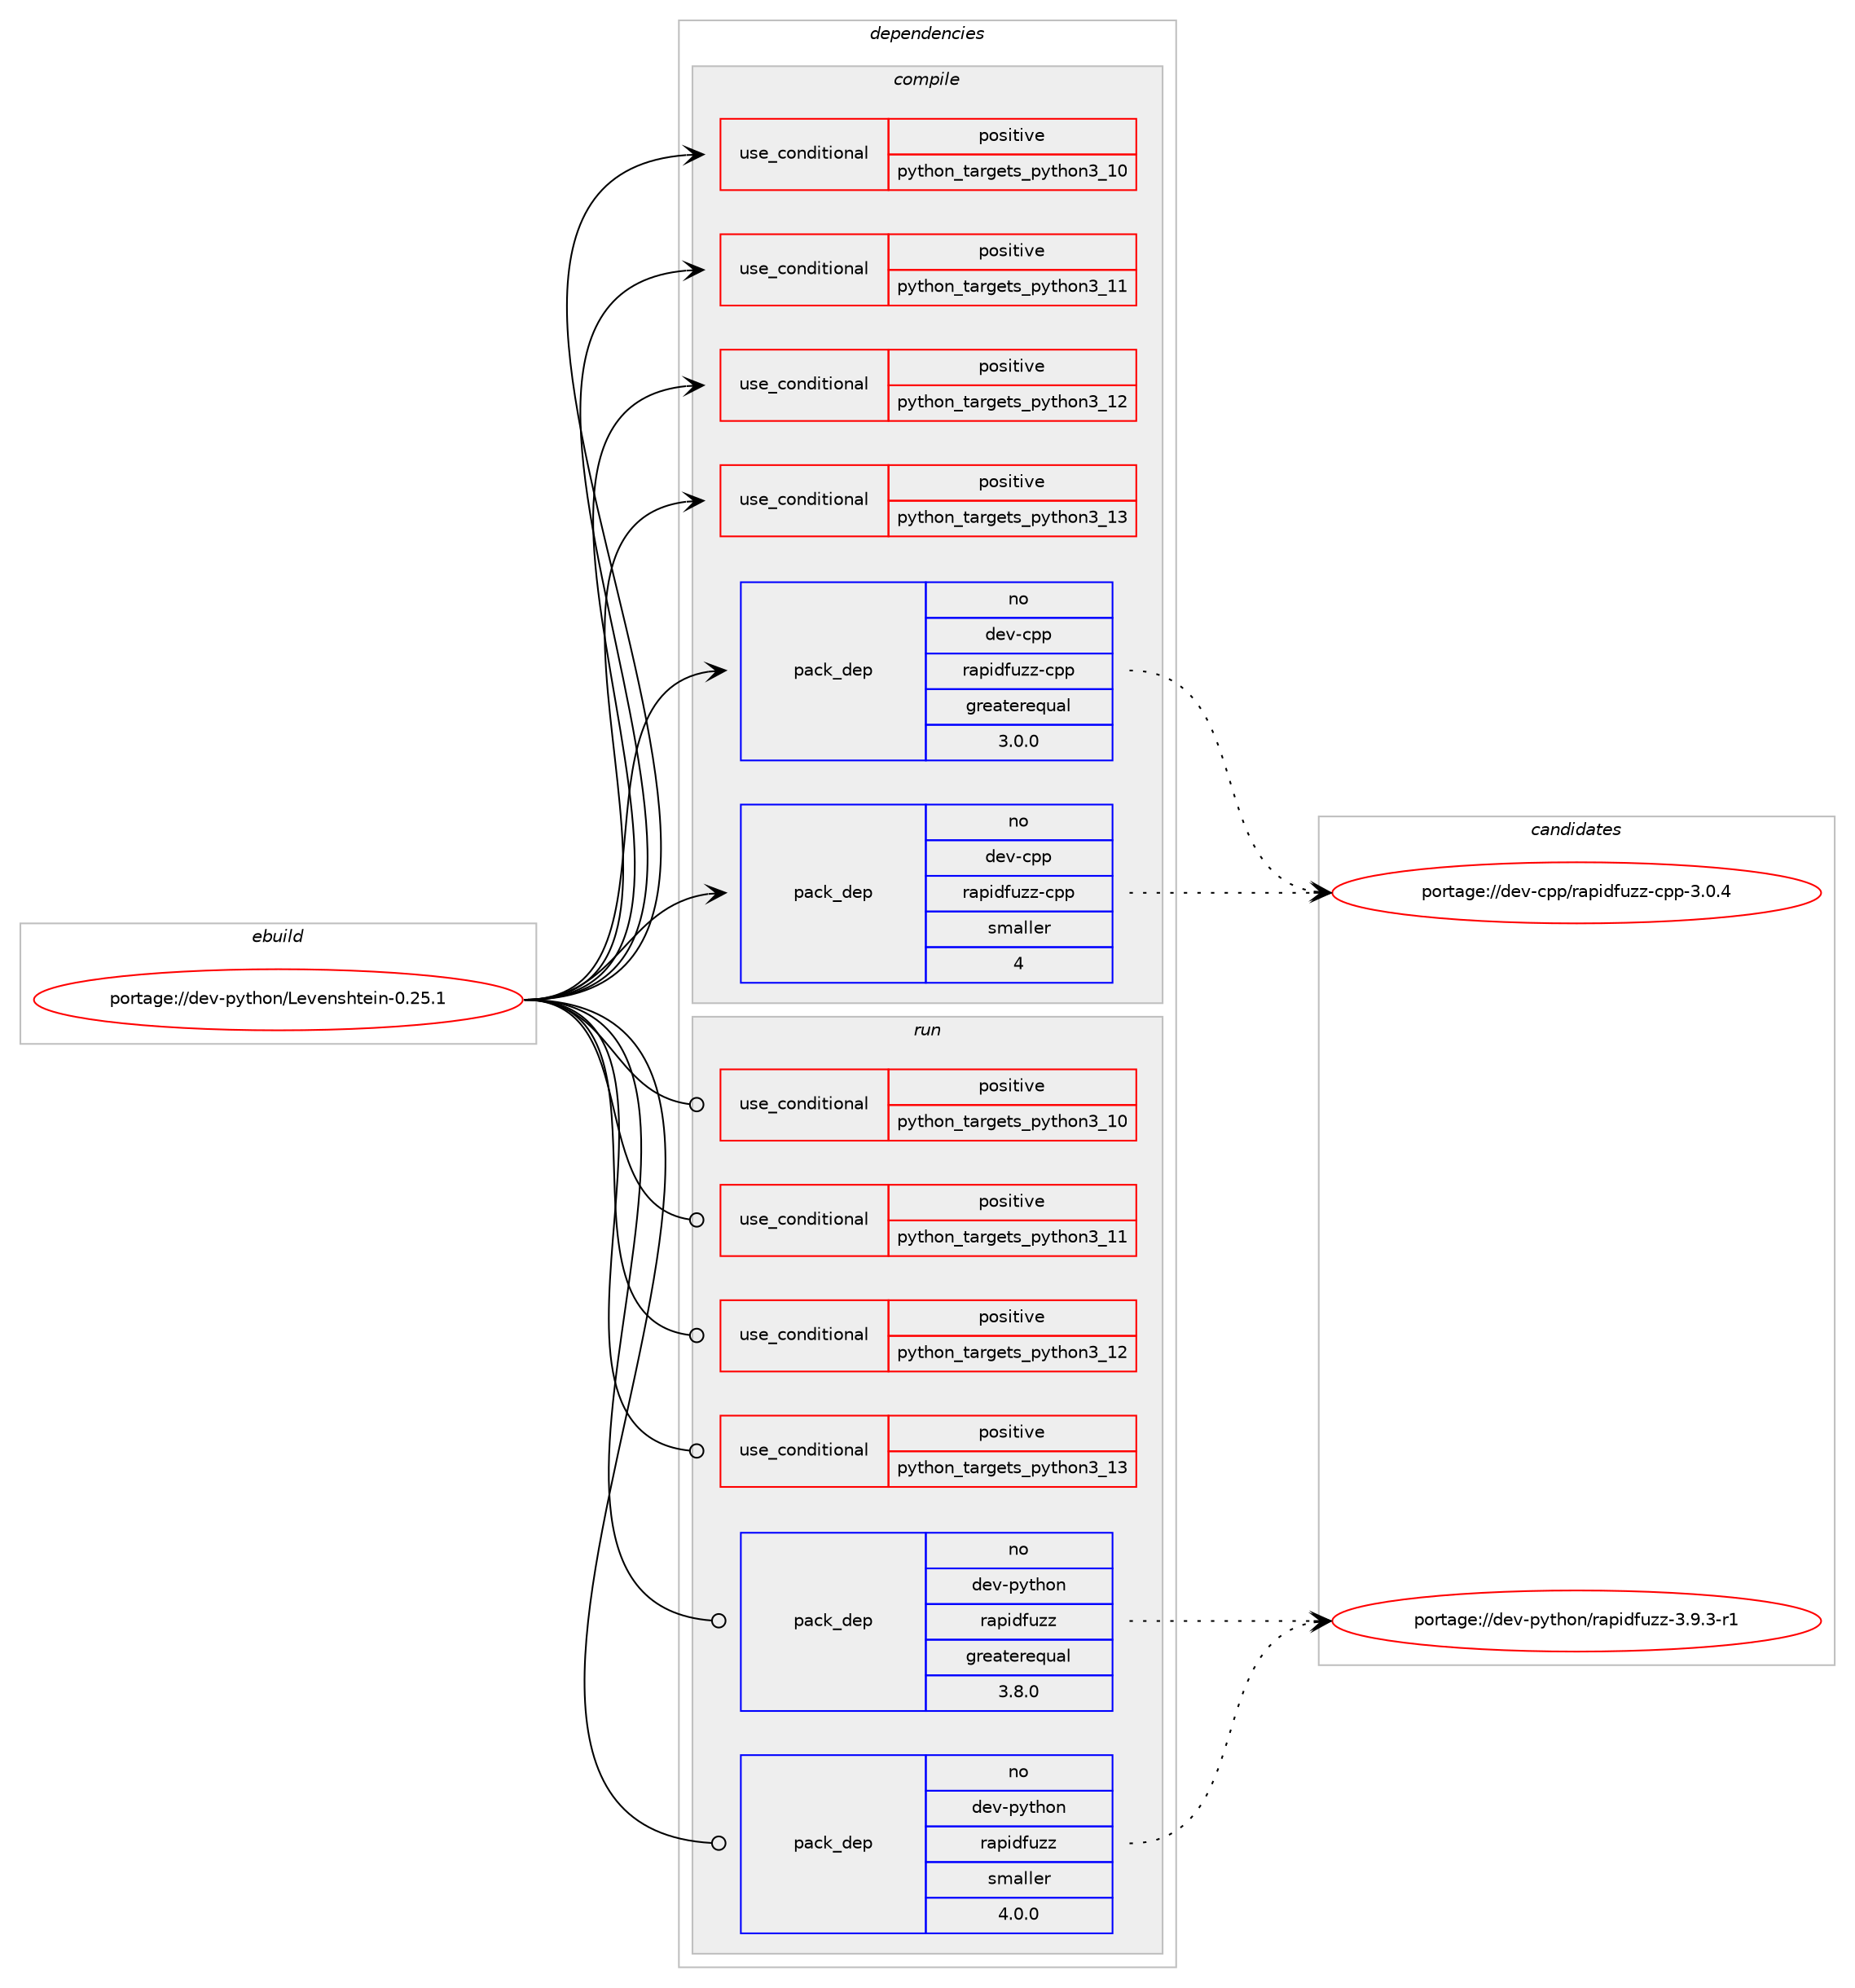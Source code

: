 digraph prolog {

# *************
# Graph options
# *************

newrank=true;
concentrate=true;
compound=true;
graph [rankdir=LR,fontname=Helvetica,fontsize=10,ranksep=1.5];#, ranksep=2.5, nodesep=0.2];
edge  [arrowhead=vee];
node  [fontname=Helvetica,fontsize=10];

# **********
# The ebuild
# **********

subgraph cluster_leftcol {
color=gray;
rank=same;
label=<<i>ebuild</i>>;
id [label="portage://dev-python/Levenshtein-0.25.1", color=red, width=4, href="../dev-python/Levenshtein-0.25.1.svg"];
}

# ****************
# The dependencies
# ****************

subgraph cluster_midcol {
color=gray;
label=<<i>dependencies</i>>;
subgraph cluster_compile {
fillcolor="#eeeeee";
style=filled;
label=<<i>compile</i>>;
subgraph cond29620 {
dependency70655 [label=<<TABLE BORDER="0" CELLBORDER="1" CELLSPACING="0" CELLPADDING="4"><TR><TD ROWSPAN="3" CELLPADDING="10">use_conditional</TD></TR><TR><TD>positive</TD></TR><TR><TD>python_targets_python3_10</TD></TR></TABLE>>, shape=none, color=red];
# *** BEGIN UNKNOWN DEPENDENCY TYPE (TODO) ***
# dependency70655 -> package_dependency(portage://dev-python/Levenshtein-0.25.1,install,no,dev-lang,python,none,[,,],[slot(3.10)],[])
# *** END UNKNOWN DEPENDENCY TYPE (TODO) ***

}
id:e -> dependency70655:w [weight=20,style="solid",arrowhead="vee"];
subgraph cond29621 {
dependency70656 [label=<<TABLE BORDER="0" CELLBORDER="1" CELLSPACING="0" CELLPADDING="4"><TR><TD ROWSPAN="3" CELLPADDING="10">use_conditional</TD></TR><TR><TD>positive</TD></TR><TR><TD>python_targets_python3_11</TD></TR></TABLE>>, shape=none, color=red];
# *** BEGIN UNKNOWN DEPENDENCY TYPE (TODO) ***
# dependency70656 -> package_dependency(portage://dev-python/Levenshtein-0.25.1,install,no,dev-lang,python,none,[,,],[slot(3.11)],[])
# *** END UNKNOWN DEPENDENCY TYPE (TODO) ***

}
id:e -> dependency70656:w [weight=20,style="solid",arrowhead="vee"];
subgraph cond29622 {
dependency70657 [label=<<TABLE BORDER="0" CELLBORDER="1" CELLSPACING="0" CELLPADDING="4"><TR><TD ROWSPAN="3" CELLPADDING="10">use_conditional</TD></TR><TR><TD>positive</TD></TR><TR><TD>python_targets_python3_12</TD></TR></TABLE>>, shape=none, color=red];
# *** BEGIN UNKNOWN DEPENDENCY TYPE (TODO) ***
# dependency70657 -> package_dependency(portage://dev-python/Levenshtein-0.25.1,install,no,dev-lang,python,none,[,,],[slot(3.12)],[])
# *** END UNKNOWN DEPENDENCY TYPE (TODO) ***

}
id:e -> dependency70657:w [weight=20,style="solid",arrowhead="vee"];
subgraph cond29623 {
dependency70658 [label=<<TABLE BORDER="0" CELLBORDER="1" CELLSPACING="0" CELLPADDING="4"><TR><TD ROWSPAN="3" CELLPADDING="10">use_conditional</TD></TR><TR><TD>positive</TD></TR><TR><TD>python_targets_python3_13</TD></TR></TABLE>>, shape=none, color=red];
# *** BEGIN UNKNOWN DEPENDENCY TYPE (TODO) ***
# dependency70658 -> package_dependency(portage://dev-python/Levenshtein-0.25.1,install,no,dev-lang,python,none,[,,],[slot(3.13)],[])
# *** END UNKNOWN DEPENDENCY TYPE (TODO) ***

}
id:e -> dependency70658:w [weight=20,style="solid",arrowhead="vee"];
subgraph pack39827 {
dependency70659 [label=<<TABLE BORDER="0" CELLBORDER="1" CELLSPACING="0" CELLPADDING="4" WIDTH="220"><TR><TD ROWSPAN="6" CELLPADDING="30">pack_dep</TD></TR><TR><TD WIDTH="110">no</TD></TR><TR><TD>dev-cpp</TD></TR><TR><TD>rapidfuzz-cpp</TD></TR><TR><TD>greaterequal</TD></TR><TR><TD>3.0.0</TD></TR></TABLE>>, shape=none, color=blue];
}
id:e -> dependency70659:w [weight=20,style="solid",arrowhead="vee"];
subgraph pack39828 {
dependency70660 [label=<<TABLE BORDER="0" CELLBORDER="1" CELLSPACING="0" CELLPADDING="4" WIDTH="220"><TR><TD ROWSPAN="6" CELLPADDING="30">pack_dep</TD></TR><TR><TD WIDTH="110">no</TD></TR><TR><TD>dev-cpp</TD></TR><TR><TD>rapidfuzz-cpp</TD></TR><TR><TD>smaller</TD></TR><TR><TD>4</TD></TR></TABLE>>, shape=none, color=blue];
}
id:e -> dependency70660:w [weight=20,style="solid",arrowhead="vee"];
}
subgraph cluster_compileandrun {
fillcolor="#eeeeee";
style=filled;
label=<<i>compile and run</i>>;
}
subgraph cluster_run {
fillcolor="#eeeeee";
style=filled;
label=<<i>run</i>>;
subgraph cond29624 {
dependency70661 [label=<<TABLE BORDER="0" CELLBORDER="1" CELLSPACING="0" CELLPADDING="4"><TR><TD ROWSPAN="3" CELLPADDING="10">use_conditional</TD></TR><TR><TD>positive</TD></TR><TR><TD>python_targets_python3_10</TD></TR></TABLE>>, shape=none, color=red];
# *** BEGIN UNKNOWN DEPENDENCY TYPE (TODO) ***
# dependency70661 -> package_dependency(portage://dev-python/Levenshtein-0.25.1,run,no,dev-lang,python,none,[,,],[slot(3.10)],[])
# *** END UNKNOWN DEPENDENCY TYPE (TODO) ***

}
id:e -> dependency70661:w [weight=20,style="solid",arrowhead="odot"];
subgraph cond29625 {
dependency70662 [label=<<TABLE BORDER="0" CELLBORDER="1" CELLSPACING="0" CELLPADDING="4"><TR><TD ROWSPAN="3" CELLPADDING="10">use_conditional</TD></TR><TR><TD>positive</TD></TR><TR><TD>python_targets_python3_11</TD></TR></TABLE>>, shape=none, color=red];
# *** BEGIN UNKNOWN DEPENDENCY TYPE (TODO) ***
# dependency70662 -> package_dependency(portage://dev-python/Levenshtein-0.25.1,run,no,dev-lang,python,none,[,,],[slot(3.11)],[])
# *** END UNKNOWN DEPENDENCY TYPE (TODO) ***

}
id:e -> dependency70662:w [weight=20,style="solid",arrowhead="odot"];
subgraph cond29626 {
dependency70663 [label=<<TABLE BORDER="0" CELLBORDER="1" CELLSPACING="0" CELLPADDING="4"><TR><TD ROWSPAN="3" CELLPADDING="10">use_conditional</TD></TR><TR><TD>positive</TD></TR><TR><TD>python_targets_python3_12</TD></TR></TABLE>>, shape=none, color=red];
# *** BEGIN UNKNOWN DEPENDENCY TYPE (TODO) ***
# dependency70663 -> package_dependency(portage://dev-python/Levenshtein-0.25.1,run,no,dev-lang,python,none,[,,],[slot(3.12)],[])
# *** END UNKNOWN DEPENDENCY TYPE (TODO) ***

}
id:e -> dependency70663:w [weight=20,style="solid",arrowhead="odot"];
subgraph cond29627 {
dependency70664 [label=<<TABLE BORDER="0" CELLBORDER="1" CELLSPACING="0" CELLPADDING="4"><TR><TD ROWSPAN="3" CELLPADDING="10">use_conditional</TD></TR><TR><TD>positive</TD></TR><TR><TD>python_targets_python3_13</TD></TR></TABLE>>, shape=none, color=red];
# *** BEGIN UNKNOWN DEPENDENCY TYPE (TODO) ***
# dependency70664 -> package_dependency(portage://dev-python/Levenshtein-0.25.1,run,no,dev-lang,python,none,[,,],[slot(3.13)],[])
# *** END UNKNOWN DEPENDENCY TYPE (TODO) ***

}
id:e -> dependency70664:w [weight=20,style="solid",arrowhead="odot"];
subgraph pack39829 {
dependency70665 [label=<<TABLE BORDER="0" CELLBORDER="1" CELLSPACING="0" CELLPADDING="4" WIDTH="220"><TR><TD ROWSPAN="6" CELLPADDING="30">pack_dep</TD></TR><TR><TD WIDTH="110">no</TD></TR><TR><TD>dev-python</TD></TR><TR><TD>rapidfuzz</TD></TR><TR><TD>greaterequal</TD></TR><TR><TD>3.8.0</TD></TR></TABLE>>, shape=none, color=blue];
}
id:e -> dependency70665:w [weight=20,style="solid",arrowhead="odot"];
subgraph pack39830 {
dependency70666 [label=<<TABLE BORDER="0" CELLBORDER="1" CELLSPACING="0" CELLPADDING="4" WIDTH="220"><TR><TD ROWSPAN="6" CELLPADDING="30">pack_dep</TD></TR><TR><TD WIDTH="110">no</TD></TR><TR><TD>dev-python</TD></TR><TR><TD>rapidfuzz</TD></TR><TR><TD>smaller</TD></TR><TR><TD>4.0.0</TD></TR></TABLE>>, shape=none, color=blue];
}
id:e -> dependency70666:w [weight=20,style="solid",arrowhead="odot"];
}
}

# **************
# The candidates
# **************

subgraph cluster_choices {
rank=same;
color=gray;
label=<<i>candidates</i>>;

subgraph choice39827 {
color=black;
nodesep=1;
choice100101118459911211247114971121051001021171221224599112112455146484652 [label="portage://dev-cpp/rapidfuzz-cpp-3.0.4", color=red, width=4,href="../dev-cpp/rapidfuzz-cpp-3.0.4.svg"];
dependency70659:e -> choice100101118459911211247114971121051001021171221224599112112455146484652:w [style=dotted,weight="100"];
}
subgraph choice39828 {
color=black;
nodesep=1;
choice100101118459911211247114971121051001021171221224599112112455146484652 [label="portage://dev-cpp/rapidfuzz-cpp-3.0.4", color=red, width=4,href="../dev-cpp/rapidfuzz-cpp-3.0.4.svg"];
dependency70660:e -> choice100101118459911211247114971121051001021171221224599112112455146484652:w [style=dotted,weight="100"];
}
subgraph choice39829 {
color=black;
nodesep=1;
choice1001011184511212111610411111047114971121051001021171221224551465746514511449 [label="portage://dev-python/rapidfuzz-3.9.3-r1", color=red, width=4,href="../dev-python/rapidfuzz-3.9.3-r1.svg"];
dependency70665:e -> choice1001011184511212111610411111047114971121051001021171221224551465746514511449:w [style=dotted,weight="100"];
}
subgraph choice39830 {
color=black;
nodesep=1;
choice1001011184511212111610411111047114971121051001021171221224551465746514511449 [label="portage://dev-python/rapidfuzz-3.9.3-r1", color=red, width=4,href="../dev-python/rapidfuzz-3.9.3-r1.svg"];
dependency70666:e -> choice1001011184511212111610411111047114971121051001021171221224551465746514511449:w [style=dotted,weight="100"];
}
}

}
